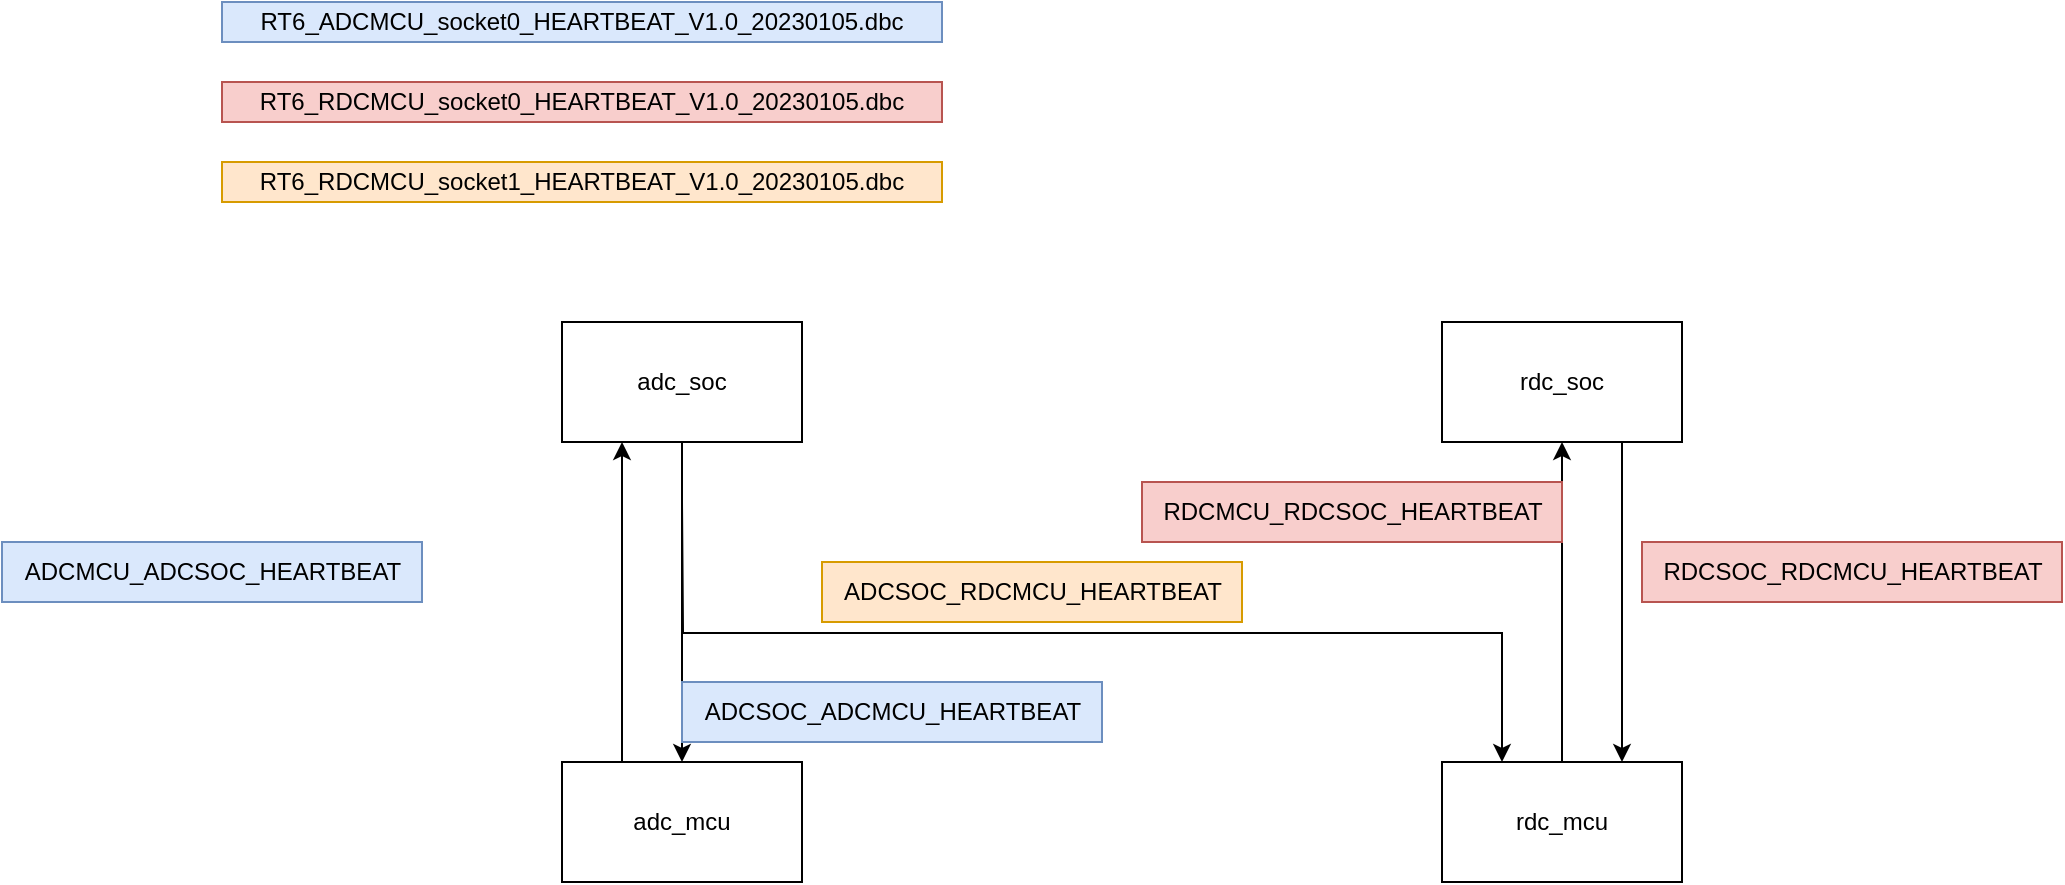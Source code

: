 <mxfile version="20.8.1" type="github">
  <diagram id="h5aOr7q_46L2LxU_2VeW" name="Page-1">
    <mxGraphModel dx="2214" dy="1933" grid="1" gridSize="10" guides="1" tooltips="1" connect="1" arrows="1" fold="1" page="1" pageScale="1" pageWidth="827" pageHeight="1169" math="0" shadow="0">
      <root>
        <mxCell id="0" />
        <mxCell id="1" parent="0" />
        <mxCell id="RzGppMRzX_fy2ogsKQQs-8" style="edgeStyle=orthogonalEdgeStyle;rounded=0;orthogonalLoop=1;jettySize=auto;html=1;exitX=0.5;exitY=1;exitDx=0;exitDy=0;" parent="1" source="RzGppMRzX_fy2ogsKQQs-1" target="RzGppMRzX_fy2ogsKQQs-3" edge="1">
          <mxGeometry relative="1" as="geometry" />
        </mxCell>
        <mxCell id="RzGppMRzX_fy2ogsKQQs-1" value="adc_soc" style="rounded=0;whiteSpace=wrap;html=1;" parent="1" vertex="1">
          <mxGeometry x="210" y="140" width="120" height="60" as="geometry" />
        </mxCell>
        <mxCell id="RzGppMRzX_fy2ogsKQQs-12" style="edgeStyle=orthogonalEdgeStyle;rounded=0;orthogonalLoop=1;jettySize=auto;html=1;exitX=0.5;exitY=1;exitDx=0;exitDy=0;startArrow=classic;startFill=1;endArrow=none;endFill=0;" parent="1" source="RzGppMRzX_fy2ogsKQQs-2" target="RzGppMRzX_fy2ogsKQQs-4" edge="1">
          <mxGeometry relative="1" as="geometry" />
        </mxCell>
        <mxCell id="RzGppMRzX_fy2ogsKQQs-2" value="rdc_soc" style="rounded=0;whiteSpace=wrap;html=1;" parent="1" vertex="1">
          <mxGeometry x="650" y="140" width="120" height="60" as="geometry" />
        </mxCell>
        <mxCell id="RzGppMRzX_fy2ogsKQQs-7" style="edgeStyle=orthogonalEdgeStyle;rounded=0;orthogonalLoop=1;jettySize=auto;html=1;exitX=0.25;exitY=0;exitDx=0;exitDy=0;entryX=0.25;entryY=1;entryDx=0;entryDy=0;" parent="1" source="RzGppMRzX_fy2ogsKQQs-3" target="RzGppMRzX_fy2ogsKQQs-1" edge="1">
          <mxGeometry relative="1" as="geometry" />
        </mxCell>
        <mxCell id="RzGppMRzX_fy2ogsKQQs-3" value="adc_mcu" style="rounded=0;whiteSpace=wrap;html=1;" parent="1" vertex="1">
          <mxGeometry x="210" y="360" width="120" height="60" as="geometry" />
        </mxCell>
        <mxCell id="RzGppMRzX_fy2ogsKQQs-9" style="edgeStyle=orthogonalEdgeStyle;rounded=0;orthogonalLoop=1;jettySize=auto;html=1;exitX=0.25;exitY=0;exitDx=0;exitDy=0;startArrow=classic;startFill=1;endArrow=none;endFill=0;" parent="1" source="RzGppMRzX_fy2ogsKQQs-4" edge="1">
          <mxGeometry relative="1" as="geometry">
            <mxPoint x="270" y="230" as="targetPoint" />
          </mxGeometry>
        </mxCell>
        <mxCell id="RzGppMRzX_fy2ogsKQQs-13" style="edgeStyle=orthogonalEdgeStyle;rounded=0;orthogonalLoop=1;jettySize=auto;html=1;exitX=0.75;exitY=0;exitDx=0;exitDy=0;entryX=0.75;entryY=1;entryDx=0;entryDy=0;startArrow=classic;startFill=1;endArrow=none;endFill=0;" parent="1" source="RzGppMRzX_fy2ogsKQQs-4" target="RzGppMRzX_fy2ogsKQQs-2" edge="1">
          <mxGeometry relative="1" as="geometry" />
        </mxCell>
        <mxCell id="RzGppMRzX_fy2ogsKQQs-4" value="rdc_mcu" style="rounded=0;whiteSpace=wrap;html=1;" parent="1" vertex="1">
          <mxGeometry x="650" y="360" width="120" height="60" as="geometry" />
        </mxCell>
        <mxCell id="RzGppMRzX_fy2ogsKQQs-15" value="ADCSOC_ADCMCU_HEARTBEAT" style="text;html=1;align=center;verticalAlign=middle;resizable=0;points=[];autosize=1;strokeColor=#6c8ebf;fillColor=#dae8fc;" parent="1" vertex="1">
          <mxGeometry x="270" y="320" width="210" height="30" as="geometry" />
        </mxCell>
        <mxCell id="RzGppMRzX_fy2ogsKQQs-16" value="ADCMCU_ADCSOC_HEARTBEAT" style="text;html=1;align=center;verticalAlign=middle;resizable=0;points=[];autosize=1;strokeColor=#6c8ebf;fillColor=#dae8fc;" parent="1" vertex="1">
          <mxGeometry x="-70" y="250" width="210" height="30" as="geometry" />
        </mxCell>
        <mxCell id="RzGppMRzX_fy2ogsKQQs-17" value="RDCMCU_RDCSOC_HEARTBEAT" style="text;html=1;align=center;verticalAlign=middle;resizable=0;points=[];autosize=1;strokeColor=#b85450;fillColor=#f8cecc;" parent="1" vertex="1">
          <mxGeometry x="500" y="220" width="210" height="30" as="geometry" />
        </mxCell>
        <mxCell id="RzGppMRzX_fy2ogsKQQs-18" value="RDCSOC_RDCMCU_HEARTBEAT" style="text;html=1;align=center;verticalAlign=middle;resizable=0;points=[];autosize=1;strokeColor=#b85450;fillColor=#f8cecc;" parent="1" vertex="1">
          <mxGeometry x="750" y="250" width="210" height="30" as="geometry" />
        </mxCell>
        <mxCell id="RzGppMRzX_fy2ogsKQQs-19" value="RT6_ADCMCU_socket0_HEARTBEAT_V1.0_20230105.dbc" style="whiteSpace=wrap;html=1;fillColor=#dae8fc;strokeColor=#6c8ebf;" parent="1" vertex="1">
          <mxGeometry x="40" y="-20" width="360" height="20" as="geometry" />
        </mxCell>
        <mxCell id="RzGppMRzX_fy2ogsKQQs-20" value="RT6_RDCMCU_socket1_HEARTBEAT_V1.0_20230105.dbc" style="whiteSpace=wrap;html=1;fillColor=#ffe6cc;strokeColor=#d79b00;" parent="1" vertex="1">
          <mxGeometry x="40" y="60" width="360" height="20" as="geometry" />
        </mxCell>
        <mxCell id="RzGppMRzX_fy2ogsKQQs-21" value="RT6_RDCMCU_socket0_HEARTBEAT_V1.0_20230105.dbc" style="whiteSpace=wrap;html=1;fillColor=#f8cecc;strokeColor=#b85450;" parent="1" vertex="1">
          <mxGeometry x="40" y="20" width="360" height="20" as="geometry" />
        </mxCell>
        <mxCell id="RzGppMRzX_fy2ogsKQQs-23" value="ADCSOC_RDCMCU_HEARTBEAT" style="text;html=1;align=center;verticalAlign=middle;resizable=0;points=[];autosize=1;strokeColor=#d79b00;fillColor=#ffe6cc;" parent="1" vertex="1">
          <mxGeometry x="340" y="260" width="210" height="30" as="geometry" />
        </mxCell>
      </root>
    </mxGraphModel>
  </diagram>
</mxfile>
